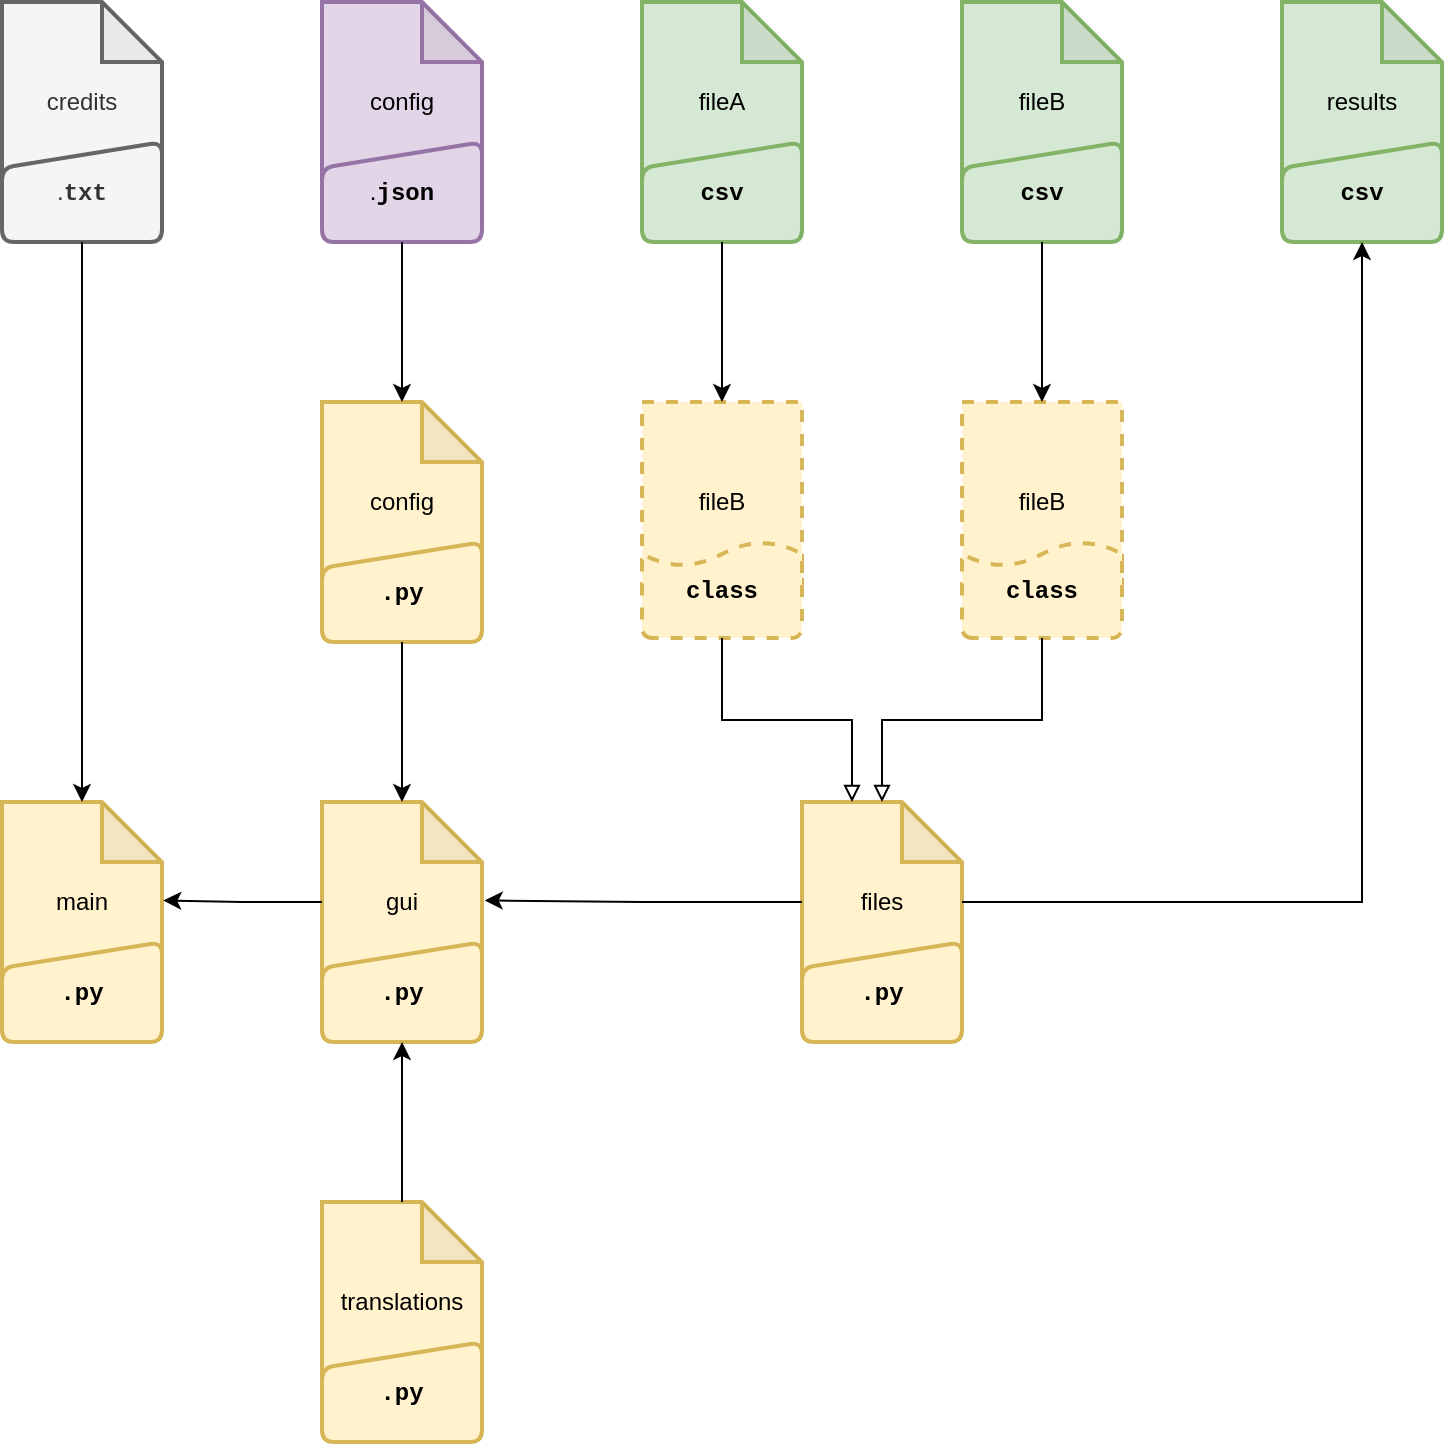 <mxfile version="22.1.0" type="device">
  <diagram name="Page-1" id="ojFsSlSUExuLIl7AQIE-">
    <mxGraphModel dx="1122" dy="1877" grid="1" gridSize="10" guides="1" tooltips="1" connect="1" arrows="1" fold="1" page="1" pageScale="1" pageWidth="827" pageHeight="1169" math="0" shadow="0">
      <root>
        <mxCell id="0" />
        <mxCell id="1" parent="0" />
        <mxCell id="Ky6Kazd4xARVx1PBPtDd-123" value="fileB" style="rounded=0;whiteSpace=wrap;html=1;strokeWidth=2;fillColor=#fff2cc;strokeColor=#d6b656;dashed=1;" vertex="1" parent="1">
          <mxGeometry x="360" y="80" width="80" height="100" as="geometry" />
        </mxCell>
        <mxCell id="Ky6Kazd4xARVx1PBPtDd-41" value="" style="group;strokeWidth=2;" vertex="1" connectable="0" parent="1">
          <mxGeometry x="440" y="280" width="80" height="120" as="geometry" />
        </mxCell>
        <mxCell id="Ky6Kazd4xARVx1PBPtDd-4" value="files" style="shape=note;whiteSpace=wrap;html=1;backgroundOutline=1;darkOpacity=0.05;strokeWidth=2;fillColor=#fff2cc;strokeColor=#d6b656;" vertex="1" parent="Ky6Kazd4xARVx1PBPtDd-41">
          <mxGeometry width="80" height="100" as="geometry" />
        </mxCell>
        <mxCell id="Ky6Kazd4xARVx1PBPtDd-31" value="&lt;font face=&quot;Courier New&quot;&gt;&lt;b&gt;.py&lt;/b&gt;&lt;/font&gt;" style="html=1;strokeWidth=2;shape=manualInput;whiteSpace=wrap;rounded=1;size=13;arcSize=12;fillColor=#fff2cc;strokeColor=#d6b656;" vertex="1" parent="Ky6Kazd4xARVx1PBPtDd-41">
          <mxGeometry y="70" width="80" height="50" as="geometry" />
        </mxCell>
        <mxCell id="Ky6Kazd4xARVx1PBPtDd-44" value="" style="group;strokeWidth=2;" vertex="1" connectable="0" parent="1">
          <mxGeometry x="200" y="480" width="80" height="120" as="geometry" />
        </mxCell>
        <mxCell id="Ky6Kazd4xARVx1PBPtDd-5" value="translations" style="shape=note;whiteSpace=wrap;html=1;backgroundOutline=1;darkOpacity=0.05;strokeWidth=2;fillColor=#fff2cc;strokeColor=#d6b656;" vertex="1" parent="Ky6Kazd4xARVx1PBPtDd-44">
          <mxGeometry width="80" height="100" as="geometry" />
        </mxCell>
        <mxCell id="Ky6Kazd4xARVx1PBPtDd-33" value="&lt;font face=&quot;Courier New&quot;&gt;&lt;b&gt;.py&lt;/b&gt;&lt;/font&gt;" style="html=1;strokeWidth=2;shape=manualInput;whiteSpace=wrap;rounded=1;size=13;arcSize=12;fillColor=#fff2cc;strokeColor=#d6b656;" vertex="1" parent="Ky6Kazd4xARVx1PBPtDd-44">
          <mxGeometry y="70" width="80" height="50" as="geometry" />
        </mxCell>
        <mxCell id="Ky6Kazd4xARVx1PBPtDd-45" value="" style="group;strokeWidth=2;" vertex="1" connectable="0" parent="1">
          <mxGeometry x="200" y="280" width="80" height="120" as="geometry" />
        </mxCell>
        <mxCell id="Ky6Kazd4xARVx1PBPtDd-2" value="gui" style="shape=note;whiteSpace=wrap;html=1;backgroundOutline=1;darkOpacity=0.05;strokeWidth=2;fillColor=#fff2cc;strokeColor=#d6b656;" vertex="1" parent="Ky6Kazd4xARVx1PBPtDd-45">
          <mxGeometry width="80" height="100" as="geometry" />
        </mxCell>
        <mxCell id="Ky6Kazd4xARVx1PBPtDd-30" value="&lt;font face=&quot;Courier New&quot;&gt;&lt;b&gt;.py&lt;/b&gt;&lt;/font&gt;" style="html=1;strokeWidth=2;shape=manualInput;whiteSpace=wrap;rounded=1;size=13;arcSize=12;fillColor=#fff2cc;strokeColor=#d6b656;" vertex="1" parent="Ky6Kazd4xARVx1PBPtDd-45">
          <mxGeometry y="70" width="80" height="50" as="geometry" />
        </mxCell>
        <mxCell id="Ky6Kazd4xARVx1PBPtDd-46" value="" style="group;strokeWidth=2;" vertex="1" connectable="0" parent="1">
          <mxGeometry x="40" y="280" width="80" height="120" as="geometry" />
        </mxCell>
        <mxCell id="Ky6Kazd4xARVx1PBPtDd-1" value="main" style="shape=note;whiteSpace=wrap;html=1;backgroundOutline=1;darkOpacity=0.05;strokeWidth=2;shadow=0;fillColor=#fff2cc;strokeColor=#d6b656;" vertex="1" parent="Ky6Kazd4xARVx1PBPtDd-46">
          <mxGeometry width="80" height="100" as="geometry" />
        </mxCell>
        <mxCell id="Ky6Kazd4xARVx1PBPtDd-29" value="&lt;font face=&quot;Courier New&quot;&gt;&lt;b&gt;.py&lt;/b&gt;&lt;/font&gt;" style="html=1;strokeWidth=2;shape=manualInput;whiteSpace=wrap;rounded=1;size=13;arcSize=12;fillColor=#fff2cc;strokeColor=#d6b656;" vertex="1" parent="Ky6Kazd4xARVx1PBPtDd-46">
          <mxGeometry y="70" width="80" height="50" as="geometry" />
        </mxCell>
        <mxCell id="Ky6Kazd4xARVx1PBPtDd-49" value="" style="group;strokeWidth=2;" vertex="1" connectable="0" parent="1">
          <mxGeometry x="200" y="80" width="80" height="120" as="geometry" />
        </mxCell>
        <mxCell id="Ky6Kazd4xARVx1PBPtDd-3" value="config" style="shape=note;whiteSpace=wrap;html=1;backgroundOutline=1;darkOpacity=0.05;strokeWidth=2;fillColor=#fff2cc;strokeColor=#d6b656;" vertex="1" parent="Ky6Kazd4xARVx1PBPtDd-49">
          <mxGeometry width="80" height="100" as="geometry" />
        </mxCell>
        <mxCell id="Ky6Kazd4xARVx1PBPtDd-32" value="&lt;font face=&quot;Courier New&quot;&gt;&lt;b&gt;.py&lt;br&gt;&lt;/b&gt;&lt;/font&gt;" style="html=1;strokeWidth=2;shape=manualInput;whiteSpace=wrap;rounded=1;size=13;arcSize=12;fillColor=#fff2cc;strokeColor=#d6b656;" vertex="1" parent="Ky6Kazd4xARVx1PBPtDd-49">
          <mxGeometry y="70" width="80" height="50" as="geometry" />
        </mxCell>
        <mxCell id="Ky6Kazd4xARVx1PBPtDd-50" value="" style="group;strokeWidth=2;" vertex="1" connectable="0" parent="1">
          <mxGeometry x="200" y="-120" width="80" height="120" as="geometry" />
        </mxCell>
        <mxCell id="Ky6Kazd4xARVx1PBPtDd-39" value="config" style="shape=note;whiteSpace=wrap;html=1;backgroundOutline=1;darkOpacity=0.05;strokeWidth=2;fillColor=#e1d5e7;strokeColor=#9673a6;" vertex="1" parent="Ky6Kazd4xARVx1PBPtDd-50">
          <mxGeometry width="80" height="100" as="geometry" />
        </mxCell>
        <mxCell id="Ky6Kazd4xARVx1PBPtDd-40" value=".&lt;font face=&quot;Courier New&quot;&gt;&lt;b&gt;json&lt;/b&gt;&lt;/font&gt;" style="html=1;strokeWidth=2;shape=manualInput;whiteSpace=wrap;rounded=1;size=13;arcSize=12;fillColor=#e1d5e7;strokeColor=#9673a6;" vertex="1" parent="Ky6Kazd4xARVx1PBPtDd-50">
          <mxGeometry y="70" width="80" height="50" as="geometry" />
        </mxCell>
        <mxCell id="Ky6Kazd4xARVx1PBPtDd-55" style="edgeStyle=orthogonalEdgeStyle;rounded=0;orthogonalLoop=1;jettySize=auto;html=1;entryX=0.5;entryY=0;entryDx=0;entryDy=0;entryPerimeter=0;endArrow=classic;endFill=1;strokeWidth=1;" edge="1" parent="1" source="Ky6Kazd4xARVx1PBPtDd-32" target="Ky6Kazd4xARVx1PBPtDd-2">
          <mxGeometry relative="1" as="geometry" />
        </mxCell>
        <mxCell id="Ky6Kazd4xARVx1PBPtDd-56" style="edgeStyle=orthogonalEdgeStyle;rounded=0;orthogonalLoop=1;jettySize=auto;html=1;entryX=1.008;entryY=0.492;entryDx=0;entryDy=0;entryPerimeter=0;endArrow=classic;endFill=1;strokeWidth=1;" edge="1" parent="1" source="Ky6Kazd4xARVx1PBPtDd-2" target="Ky6Kazd4xARVx1PBPtDd-1">
          <mxGeometry relative="1" as="geometry" />
        </mxCell>
        <mxCell id="Ky6Kazd4xARVx1PBPtDd-58" style="edgeStyle=orthogonalEdgeStyle;rounded=0;orthogonalLoop=1;jettySize=auto;html=1;entryX=1.017;entryY=0.492;entryDx=0;entryDy=0;entryPerimeter=0;endArrow=classic;endFill=1;strokeWidth=1;" edge="1" parent="1" source="Ky6Kazd4xARVx1PBPtDd-4" target="Ky6Kazd4xARVx1PBPtDd-2">
          <mxGeometry relative="1" as="geometry" />
        </mxCell>
        <mxCell id="Ky6Kazd4xARVx1PBPtDd-59" style="edgeStyle=orthogonalEdgeStyle;rounded=0;orthogonalLoop=1;jettySize=auto;html=1;entryX=0.5;entryY=1;entryDx=0;entryDy=0;endArrow=classic;endFill=1;strokeWidth=1;" edge="1" parent="1" source="Ky6Kazd4xARVx1PBPtDd-5" target="Ky6Kazd4xARVx1PBPtDd-30">
          <mxGeometry relative="1" as="geometry" />
        </mxCell>
        <mxCell id="Ky6Kazd4xARVx1PBPtDd-60" style="edgeStyle=orthogonalEdgeStyle;rounded=0;orthogonalLoop=1;jettySize=auto;html=1;entryX=0.5;entryY=0;entryDx=0;entryDy=0;entryPerimeter=0;endArrow=classic;endFill=1;strokeWidth=1;" edge="1" parent="1" source="Ky6Kazd4xARVx1PBPtDd-40" target="Ky6Kazd4xARVx1PBPtDd-3">
          <mxGeometry relative="1" as="geometry" />
        </mxCell>
        <mxCell id="Ky6Kazd4xARVx1PBPtDd-68" value="" style="group;strokeWidth=2;" vertex="1" connectable="0" parent="1">
          <mxGeometry x="360" y="-120" width="80" height="120" as="geometry" />
        </mxCell>
        <mxCell id="Ky6Kazd4xARVx1PBPtDd-69" value="fileA" style="shape=note;whiteSpace=wrap;html=1;backgroundOutline=1;darkOpacity=0.05;strokeWidth=2;fillColor=#d5e8d4;strokeColor=#82b366;" vertex="1" parent="Ky6Kazd4xARVx1PBPtDd-68">
          <mxGeometry width="80" height="100" as="geometry" />
        </mxCell>
        <mxCell id="Ky6Kazd4xARVx1PBPtDd-70" value="&lt;font face=&quot;Courier New&quot;&gt;&lt;b&gt;csv&lt;/b&gt;&lt;/font&gt;" style="html=1;strokeWidth=2;shape=manualInput;whiteSpace=wrap;rounded=1;size=13;arcSize=12;fillColor=#d5e8d4;strokeColor=#82b366;" vertex="1" parent="Ky6Kazd4xARVx1PBPtDd-68">
          <mxGeometry y="70" width="80" height="50" as="geometry" />
        </mxCell>
        <mxCell id="Ky6Kazd4xARVx1PBPtDd-78" value="" style="group;strokeWidth=2;" vertex="1" connectable="0" parent="1">
          <mxGeometry x="520" y="-120" width="80" height="120" as="geometry" />
        </mxCell>
        <mxCell id="Ky6Kazd4xARVx1PBPtDd-79" value="fileB" style="shape=note;whiteSpace=wrap;html=1;backgroundOutline=1;darkOpacity=0.05;strokeWidth=2;fillColor=#d5e8d4;strokeColor=#82b366;" vertex="1" parent="Ky6Kazd4xARVx1PBPtDd-78">
          <mxGeometry width="80" height="100" as="geometry" />
        </mxCell>
        <mxCell id="Ky6Kazd4xARVx1PBPtDd-80" value="&lt;font face=&quot;Courier New&quot;&gt;&lt;b&gt;csv&lt;/b&gt;&lt;/font&gt;" style="html=1;strokeWidth=2;shape=manualInput;whiteSpace=wrap;rounded=1;size=13;arcSize=12;fillColor=#d5e8d4;strokeColor=#82b366;" vertex="1" parent="Ky6Kazd4xARVx1PBPtDd-78">
          <mxGeometry y="70" width="80" height="50" as="geometry" />
        </mxCell>
        <mxCell id="Ky6Kazd4xARVx1PBPtDd-84" value="" style="group;strokeWidth=2;" vertex="1" connectable="0" parent="1">
          <mxGeometry x="40" y="-120" width="80" height="120" as="geometry" />
        </mxCell>
        <mxCell id="Ky6Kazd4xARVx1PBPtDd-85" value="credits" style="shape=note;whiteSpace=wrap;html=1;backgroundOutline=1;darkOpacity=0.05;strokeWidth=2;fillColor=#f5f5f5;strokeColor=#666666;fontColor=#333333;" vertex="1" parent="Ky6Kazd4xARVx1PBPtDd-84">
          <mxGeometry width="80" height="100" as="geometry" />
        </mxCell>
        <mxCell id="Ky6Kazd4xARVx1PBPtDd-86" value=".&lt;font face=&quot;Courier New&quot;&gt;&lt;b&gt;txt&lt;/b&gt;&lt;/font&gt;" style="html=1;strokeWidth=2;shape=manualInput;whiteSpace=wrap;rounded=1;size=13;arcSize=12;fillColor=#f5f5f5;strokeColor=#666666;fontColor=#333333;" vertex="1" parent="Ky6Kazd4xARVx1PBPtDd-84">
          <mxGeometry y="70" width="80" height="50" as="geometry" />
        </mxCell>
        <mxCell id="Ky6Kazd4xARVx1PBPtDd-87" style="edgeStyle=orthogonalEdgeStyle;rounded=0;orthogonalLoop=1;jettySize=auto;html=1;entryX=0.5;entryY=0;entryDx=0;entryDy=0;entryPerimeter=0;endArrow=classic;endFill=1;" edge="1" parent="1" source="Ky6Kazd4xARVx1PBPtDd-86" target="Ky6Kazd4xARVx1PBPtDd-1">
          <mxGeometry relative="1" as="geometry" />
        </mxCell>
        <mxCell id="Ky6Kazd4xARVx1PBPtDd-112" value="" style="group;strokeWidth=2;" vertex="1" connectable="0" parent="1">
          <mxGeometry x="680" y="-120" width="80" height="120" as="geometry" />
        </mxCell>
        <mxCell id="Ky6Kazd4xARVx1PBPtDd-113" value="results" style="shape=note;whiteSpace=wrap;html=1;backgroundOutline=1;darkOpacity=0.05;strokeWidth=2;fillColor=#d5e8d4;strokeColor=#82b366;" vertex="1" parent="Ky6Kazd4xARVx1PBPtDd-112">
          <mxGeometry width="80" height="100" as="geometry" />
        </mxCell>
        <mxCell id="Ky6Kazd4xARVx1PBPtDd-114" value="&lt;font face=&quot;Courier New&quot;&gt;&lt;b&gt;csv&lt;/b&gt;&lt;/font&gt;" style="html=1;strokeWidth=2;shape=manualInput;whiteSpace=wrap;rounded=1;size=13;arcSize=12;fillColor=#d5e8d4;strokeColor=#82b366;" vertex="1" parent="Ky6Kazd4xARVx1PBPtDd-112">
          <mxGeometry y="70" width="80" height="50" as="geometry" />
        </mxCell>
        <mxCell id="Ky6Kazd4xARVx1PBPtDd-115" style="edgeStyle=orthogonalEdgeStyle;rounded=0;orthogonalLoop=1;jettySize=auto;html=1;entryX=0.5;entryY=1;entryDx=0;entryDy=0;" edge="1" parent="1" source="Ky6Kazd4xARVx1PBPtDd-4" target="Ky6Kazd4xARVx1PBPtDd-114">
          <mxGeometry relative="1" as="geometry" />
        </mxCell>
        <mxCell id="Ky6Kazd4xARVx1PBPtDd-121" value="" style="group" vertex="1" connectable="0" parent="1">
          <mxGeometry x="520" y="80" width="80" height="118" as="geometry" />
        </mxCell>
        <mxCell id="Ky6Kazd4xARVx1PBPtDd-99" value="fileB" style="rounded=0;whiteSpace=wrap;html=1;strokeWidth=2;fillColor=#fff2cc;strokeColor=#d6b656;dashed=1;" vertex="1" parent="Ky6Kazd4xARVx1PBPtDd-121">
          <mxGeometry width="80" height="100" as="geometry" />
        </mxCell>
        <mxCell id="Ky6Kazd4xARVx1PBPtDd-119" value="" style="strokeWidth=2;html=1;shape=mxgraph.flowchart.document2;whiteSpace=wrap;size=0.25;strokeColor=#d6b656;align=center;verticalAlign=middle;fontFamily=Helvetica;fontSize=12;fontColor=default;fillColor=#fff2cc;rotation=-180;dashed=1;" vertex="1" parent="Ky6Kazd4xARVx1PBPtDd-121">
          <mxGeometry y="70" width="80" height="48" as="geometry" />
        </mxCell>
        <mxCell id="Ky6Kazd4xARVx1PBPtDd-120" value="&lt;font face=&quot;Courier New&quot;&gt;&lt;b&gt;class&lt;/b&gt;&lt;/font&gt;" style="text;html=1;strokeColor=none;fillColor=none;align=center;verticalAlign=middle;whiteSpace=wrap;rounded=0;fontSize=12;fontFamily=Helvetica;fontColor=default;" vertex="1" parent="Ky6Kazd4xARVx1PBPtDd-121">
          <mxGeometry x="10" y="79" width="60" height="30" as="geometry" />
        </mxCell>
        <mxCell id="Ky6Kazd4xARVx1PBPtDd-124" value="" style="strokeWidth=2;html=1;shape=mxgraph.flowchart.document2;whiteSpace=wrap;size=0.25;strokeColor=#d6b656;align=center;verticalAlign=middle;fontFamily=Helvetica;fontSize=12;fontColor=default;fillColor=#fff2cc;rotation=-180;dashed=1;" vertex="1" parent="1">
          <mxGeometry x="360" y="150" width="80" height="48" as="geometry" />
        </mxCell>
        <mxCell id="Ky6Kazd4xARVx1PBPtDd-125" value="&lt;font face=&quot;Courier New&quot;&gt;&lt;b&gt;class&lt;/b&gt;&lt;/font&gt;" style="text;html=1;strokeColor=none;fillColor=none;align=center;verticalAlign=middle;whiteSpace=wrap;rounded=0;fontSize=12;fontFamily=Helvetica;fontColor=default;" vertex="1" parent="1">
          <mxGeometry x="370" y="159" width="60" height="30" as="geometry" />
        </mxCell>
        <mxCell id="Ky6Kazd4xARVx1PBPtDd-126" style="edgeStyle=orthogonalEdgeStyle;rounded=0;orthogonalLoop=1;jettySize=auto;html=1;entryX=0.5;entryY=0;entryDx=0;entryDy=0;fontFamily=Helvetica;fontSize=12;fontColor=default;" edge="1" parent="1" source="Ky6Kazd4xARVx1PBPtDd-70" target="Ky6Kazd4xARVx1PBPtDd-123">
          <mxGeometry relative="1" as="geometry" />
        </mxCell>
        <mxCell id="Ky6Kazd4xARVx1PBPtDd-127" style="edgeStyle=orthogonalEdgeStyle;rounded=0;orthogonalLoop=1;jettySize=auto;html=1;entryX=0.5;entryY=0;entryDx=0;entryDy=0;fontFamily=Helvetica;fontSize=12;fontColor=default;" edge="1" parent="1" source="Ky6Kazd4xARVx1PBPtDd-80" target="Ky6Kazd4xARVx1PBPtDd-99">
          <mxGeometry relative="1" as="geometry" />
        </mxCell>
        <mxCell id="Ky6Kazd4xARVx1PBPtDd-129" style="edgeStyle=orthogonalEdgeStyle;rounded=0;orthogonalLoop=1;jettySize=auto;html=1;entryX=0;entryY=0;entryDx=25;entryDy=0;entryPerimeter=0;fontFamily=Helvetica;fontSize=12;fontColor=default;endArrow=block;endFill=0;" edge="1" parent="1" source="Ky6Kazd4xARVx1PBPtDd-124" target="Ky6Kazd4xARVx1PBPtDd-4">
          <mxGeometry relative="1" as="geometry" />
        </mxCell>
        <mxCell id="Ky6Kazd4xARVx1PBPtDd-132" style="edgeStyle=orthogonalEdgeStyle;rounded=0;orthogonalLoop=1;jettySize=auto;html=1;entryX=0.5;entryY=0;entryDx=0;entryDy=0;entryPerimeter=0;fontFamily=Helvetica;fontSize=12;fontColor=default;endArrow=block;endFill=0;" edge="1" parent="1" source="Ky6Kazd4xARVx1PBPtDd-119" target="Ky6Kazd4xARVx1PBPtDd-4">
          <mxGeometry relative="1" as="geometry" />
        </mxCell>
      </root>
    </mxGraphModel>
  </diagram>
</mxfile>

